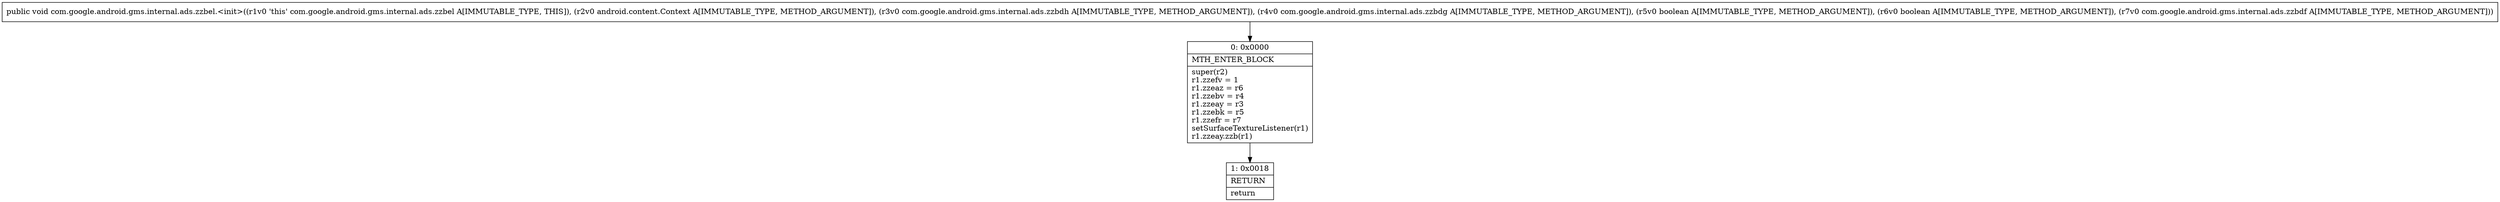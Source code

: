 digraph "CFG forcom.google.android.gms.internal.ads.zzbel.\<init\>(Landroid\/content\/Context;Lcom\/google\/android\/gms\/internal\/ads\/zzbdh;Lcom\/google\/android\/gms\/internal\/ads\/zzbdg;ZZLcom\/google\/android\/gms\/internal\/ads\/zzbdf;)V" {
Node_0 [shape=record,label="{0\:\ 0x0000|MTH_ENTER_BLOCK\l|super(r2)\lr1.zzefv = 1\lr1.zzeaz = r6\lr1.zzebv = r4\lr1.zzeay = r3\lr1.zzebk = r5\lr1.zzefr = r7\lsetSurfaceTextureListener(r1)\lr1.zzeay.zzb(r1)\l}"];
Node_1 [shape=record,label="{1\:\ 0x0018|RETURN\l|return\l}"];
MethodNode[shape=record,label="{public void com.google.android.gms.internal.ads.zzbel.\<init\>((r1v0 'this' com.google.android.gms.internal.ads.zzbel A[IMMUTABLE_TYPE, THIS]), (r2v0 android.content.Context A[IMMUTABLE_TYPE, METHOD_ARGUMENT]), (r3v0 com.google.android.gms.internal.ads.zzbdh A[IMMUTABLE_TYPE, METHOD_ARGUMENT]), (r4v0 com.google.android.gms.internal.ads.zzbdg A[IMMUTABLE_TYPE, METHOD_ARGUMENT]), (r5v0 boolean A[IMMUTABLE_TYPE, METHOD_ARGUMENT]), (r6v0 boolean A[IMMUTABLE_TYPE, METHOD_ARGUMENT]), (r7v0 com.google.android.gms.internal.ads.zzbdf A[IMMUTABLE_TYPE, METHOD_ARGUMENT])) }"];
MethodNode -> Node_0;
Node_0 -> Node_1;
}

